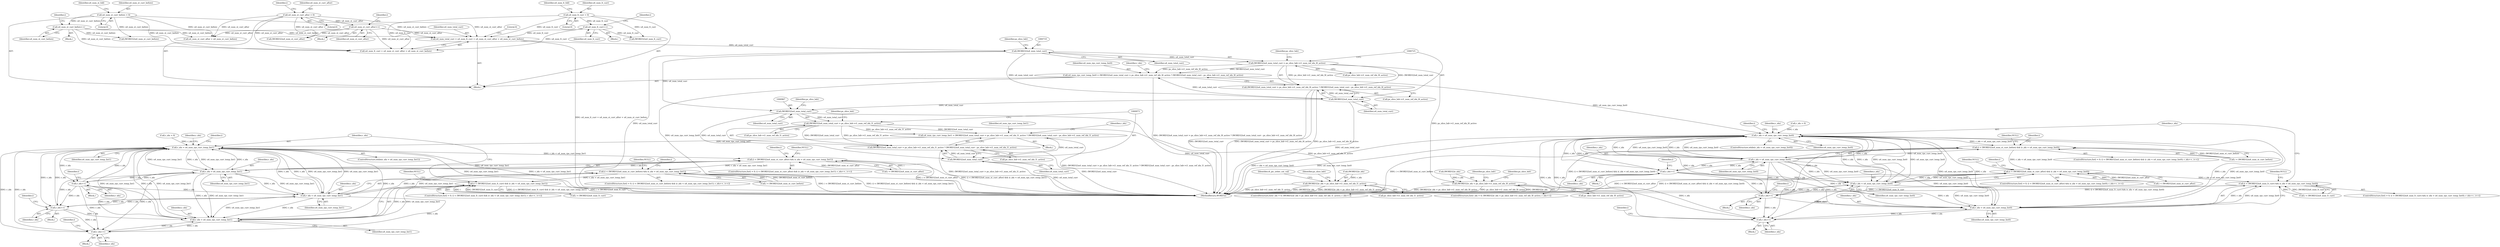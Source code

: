 digraph "0_Android_913d9e8d93d6b81bb8eac3fc2c1426651f5b259d_0@integer" {
"1000446" [label="(Call,u4_num_total_curr = u4_num_lt_curr + u4_num_st_curr_after + u4_num_st_curr_before)"];
"1000426" [label="(Call,u4_num_lt_curr++)"];
"1000354" [label="(Call,u4_num_lt_curr = 0)"];
"1000310" [label="(Call,u4_num_st_curr_after = 0)"];
"1000339" [label="(Call,u4_num_st_curr_after++)"];
"1000295" [label="(Call,u4_num_st_curr_before++)"];
"1000265" [label="(Call,u4_num_st_curr_before = 0)"];
"1000718" [label="(Call,(WORD32)u4_num_total_curr)"];
"1000717" [label="(Call,(WORD32)u4_num_total_curr > ps_slice_hdr->i1_num_ref_idx_l0_active)"];
"1000714" [label="(Call,u4_num_rps_curr_temp_list0 = (WORD32)u4_num_total_curr > ps_slice_hdr->i1_num_ref_idx_l0_active ? (WORD32)u4_num_total_curr : ps_slice_hdr->i1_num_ref_idx_l0_active)"];
"1000747" [label="(Call,r_idx < u4_num_rps_curr_temp_list0)"];
"1000755" [label="(Call,(i < (WORD32)u4_num_st_curr_before) && (r_idx < u4_num_rps_curr_temp_list0))"];
"1000797" [label="(Call,(i < (WORD32)u4_num_st_curr_after) && (r_idx < u4_num_rps_curr_temp_list0))"];
"1000839" [label="(Call,(i < (WORD32)u4_num_lt_curr) && (r_idx < u4_num_rps_curr_temp_list0))"];
"1000761" [label="(Call,r_idx < u4_num_rps_curr_temp_list0)"];
"1000765" [label="(Call,r_idx++)"];
"1000803" [label="(Call,r_idx < u4_num_rps_curr_temp_list0)"];
"1000807" [label="(Call,r_idx++)"];
"1000845" [label="(Call,r_idx < u4_num_rps_curr_temp_list0)"];
"1000849" [label="(Call,r_idx++)"];
"1000716" [label="(Call,(WORD32)u4_num_total_curr > ps_slice_hdr->i1_num_ref_idx_l0_active ? (WORD32)u4_num_total_curr : ps_slice_hdr->i1_num_ref_idx_l0_active)"];
"1000881" [label="(Call,(WORD32)r_idx < ps_slice_hdr->i1_num_ref_idx_l0_active)"];
"1000724" [label="(Call,(WORD32)u4_num_total_curr)"];
"1000966" [label="(Call,(WORD32)u4_num_total_curr)"];
"1000965" [label="(Call,(WORD32)u4_num_total_curr > ps_slice_hdr->i1_num_ref_idx_l1_active)"];
"1000962" [label="(Call,u4_num_rps_curr_temp_list1 = (WORD32)u4_num_total_curr > ps_slice_hdr->i1_num_ref_idx_l1_active ? (WORD32)u4_num_total_curr : ps_slice_hdr->i1_num_ref_idx_l1_active)"];
"1000982" [label="(Call,r_idx < u4_num_rps_curr_temp_list1)"];
"1000990" [label="(Call,(i < (WORD32)u4_num_st_curr_after) && (r_idx < u4_num_rps_curr_temp_list1))"];
"1001032" [label="(Call,(i < (WORD32)u4_num_st_curr_before) && (r_idx < u4_num_rps_curr_temp_list1))"];
"1001074" [label="(Call,(i < (WORD32)u4_num_lt_curr) && (r_idx < u4_num_rps_curr_temp_list1))"];
"1000996" [label="(Call,r_idx < u4_num_rps_curr_temp_list1)"];
"1001000" [label="(Call,r_idx++)"];
"1001038" [label="(Call,r_idx < u4_num_rps_curr_temp_list1)"];
"1001042" [label="(Call,r_idx++)"];
"1001080" [label="(Call,r_idx < u4_num_rps_curr_temp_list1)"];
"1001084" [label="(Call,r_idx++)"];
"1000964" [label="(Call,(WORD32)u4_num_total_curr > ps_slice_hdr->i1_num_ref_idx_l1_active ? (WORD32)u4_num_total_curr : ps_slice_hdr->i1_num_ref_idx_l1_active)"];
"1001116" [label="(Call,(WORD32)r_idx < ps_slice_hdr->i1_num_ref_idx_l1_active)"];
"1000972" [label="(Call,(WORD32)u4_num_total_curr)"];
"1001041" [label="(Block,)"];
"1000730" [label="(Call,r_idx = 0)"];
"1000765" [label="(Call,r_idx++)"];
"1000970" [label="(Identifier,ps_slice_hdr)"];
"1000315" [label="(Identifier,i)"];
"1000835" [label="(ControlStructure,for(i = 0; (i < (WORD32)u4_num_lt_curr) && (r_idx < u4_num_rps_curr_temp_list0); r_idx++, i++))"];
"1001040" [label="(Identifier,u4_num_rps_curr_temp_list1)"];
"1000714" [label="(Call,u4_num_rps_curr_temp_list0 = (WORD32)u4_num_total_curr > ps_slice_hdr->i1_num_ref_idx_l0_active ? (WORD32)u4_num_total_curr : ps_slice_hdr->i1_num_ref_idx_l0_active)"];
"1001083" [label="(Block,)"];
"1000999" [label="(Block,)"];
"1000808" [label="(Identifier,r_idx)"];
"1001070" [label="(ControlStructure,for(i = 0; (i < (WORD32)u4_num_lt_curr) && (r_idx < u4_num_rps_curr_temp_list1); r_idx++, i++))"];
"1000793" [label="(ControlStructure,for(i = 0; (i < (WORD32)u4_num_st_curr_after) && (r_idx < u4_num_rps_curr_temp_list0); r_idx++, i++))"];
"1000354" [label="(Call,u4_num_lt_curr = 0)"];
"1000877" [label="(ControlStructure,for(r_idx = 0; (WORD32)r_idx < ps_slice_hdr->i1_num_ref_idx_l0_active; r_idx++))"];
"1000958" [label="(Identifier,ps_slice_hdr)"];
"1000374" [label="(Identifier,i)"];
"1000986" [label="(ControlStructure,for(i = 0; (i < (WORD32)u4_num_st_curr_after) && (r_idx < u4_num_rps_curr_temp_list1); r_idx++, i++))"];
"1000295" [label="(Call,u4_num_st_curr_before++)"];
"1001087" [label="(Identifier,i)"];
"1000329" [label="(Block,)"];
"1000807" [label="(Call,r_idx++)"];
"1001007" [label="(Identifier,NULL)"];
"1000988" [label="(Identifier,i)"];
"1000718" [label="(Call,(WORD32)u4_num_total_curr)"];
"1000621" [label="(Call,(WORD32)u4_num_st_curr_before)"];
"1001032" [label="(Call,(i < (WORD32)u4_num_st_curr_before) && (r_idx < u4_num_rps_curr_temp_list1))"];
"1001081" [label="(Identifier,r_idx)"];
"1001001" [label="(Identifier,r_idx)"];
"1000852" [label="(Identifier,i)"];
"1000981" [label="(ControlStructure,while(r_idx < u4_num_rps_curr_temp_list1))"];
"1000964" [label="(Call,(WORD32)u4_num_total_curr > ps_slice_hdr->i1_num_ref_idx_l1_active ? (WORD32)u4_num_total_curr : ps_slice_hdr->i1_num_ref_idx_l1_active)"];
"1001042" [label="(Call,r_idx++)"];
"1000447" [label="(Identifier,u4_num_total_curr)"];
"1000969" [label="(Call,ps_slice_hdr->i1_num_ref_idx_l1_active)"];
"1001080" [label="(Call,r_idx < u4_num_rps_curr_temp_list1)"];
"1000731" [label="(Identifier,r_idx)"];
"1000963" [label="(Identifier,u4_num_rps_curr_temp_list1)"];
"1000751" [label="(ControlStructure,for(i = 0; (i < (WORD32)u4_num_st_curr_before) && (r_idx < u4_num_rps_curr_temp_list0); r_idx++, i++))"];
"1000856" [label="(Identifier,NULL)"];
"1000810" [label="(Identifier,i)"];
"1000991" [label="(Call,i < (WORD32)u4_num_st_curr_after)"];
"1001028" [label="(ControlStructure,for(i = 0; (i < (WORD32)u4_num_st_curr_before) && (r_idx < u4_num_rps_curr_temp_list1); r_idx++, i++))"];
"1001116" [label="(Call,(WORD32)r_idx < ps_slice_hdr->i1_num_ref_idx_l1_active)"];
"1000296" [label="(Identifier,u4_num_st_curr_before)"];
"1000747" [label="(Call,r_idx < u4_num_rps_curr_temp_list0)"];
"1000962" [label="(Call,u4_num_rps_curr_temp_list1 = (WORD32)u4_num_total_curr > ps_slice_hdr->i1_num_ref_idx_l1_active ? (WORD32)u4_num_total_curr : ps_slice_hdr->i1_num_ref_idx_l1_active)"];
"1000717" [label="(Call,(WORD32)u4_num_total_curr > ps_slice_hdr->i1_num_ref_idx_l0_active)"];
"1000761" [label="(Call,r_idx < u4_num_rps_curr_temp_list0)"];
"1000768" [label="(Identifier,i)"];
"1000845" [label="(Call,r_idx < u4_num_rps_curr_temp_list0)"];
"1001084" [label="(Call,r_idx++)"];
"1000323" [label="(Identifier,i)"];
"1000806" [label="(Block,)"];
"1000267" [label="(Literal,0)"];
"1000358" [label="(Identifier,u4_num_lt_foll)"];
"1000285" [label="(Block,)"];
"1001072" [label="(Identifier,i)"];
"1000756" [label="(Call,i < (WORD32)u4_num_st_curr_before)"];
"1000881" [label="(Call,(WORD32)r_idx < ps_slice_hdr->i1_num_ref_idx_l0_active)"];
"1000755" [label="(Call,(i < (WORD32)u4_num_st_curr_before) && (r_idx < u4_num_rps_curr_temp_list0))"];
"1000896" [label="(Identifier,ps_slice_hdr)"];
"1000978" [label="(Call,r_idx = 0)"];
"1000983" [label="(Identifier,r_idx)"];
"1000850" [label="(Identifier,r_idx)"];
"1000975" [label="(Call,ps_slice_hdr->i1_num_ref_idx_l1_active)"];
"1001033" [label="(Call,i < (WORD32)u4_num_st_curr_before)"];
"1000753" [label="(Identifier,i)"];
"1000961" [label="(Block,)"];
"1000339" [label="(Call,u4_num_st_curr_after++)"];
"1001043" [label="(Identifier,r_idx)"];
"1000763" [label="(Identifier,u4_num_rps_curr_temp_list0)"];
"1001030" [label="(Identifier,i)"];
"1000797" [label="(Call,(i < (WORD32)u4_num_st_curr_after) && (r_idx < u4_num_rps_curr_temp_list0))"];
"1000990" [label="(Call,(i < (WORD32)u4_num_st_curr_after) && (r_idx < u4_num_rps_curr_temp_list1))"];
"1000721" [label="(Call,ps_slice_hdr->i1_num_ref_idx_l0_active)"];
"1000966" [label="(Call,(WORD32)u4_num_total_curr)"];
"1001120" [label="(Call,ps_slice_hdr->i1_num_ref_idx_l1_active)"];
"1000446" [label="(Call,u4_num_total_curr = u4_num_lt_curr + u4_num_st_curr_after + u4_num_st_curr_before)"];
"1000837" [label="(Identifier,i)"];
"1000847" [label="(Identifier,u4_num_rps_curr_temp_list0)"];
"1000965" [label="(Call,(WORD32)u4_num_total_curr > ps_slice_hdr->i1_num_ref_idx_l1_active)"];
"1000746" [label="(ControlStructure,while(r_idx < u4_num_rps_curr_temp_list0))"];
"1000748" [label="(Identifier,r_idx)"];
"1000846" [label="(Identifier,r_idx)"];
"1000803" [label="(Call,r_idx < u4_num_rps_curr_temp_list0)"];
"1000727" [label="(Call,ps_slice_hdr->i1_num_ref_idx_l0_active)"];
"1000427" [label="(Identifier,u4_num_lt_curr)"];
"1000265" [label="(Call,u4_num_st_curr_before = 0)"];
"1000411" [label="(Block,)"];
"1000805" [label="(Identifier,u4_num_rps_curr_temp_list0)"];
"1001075" [label="(Call,i < (WORD32)u4_num_lt_curr)"];
"1000997" [label="(Identifier,r_idx)"];
"1001082" [label="(Identifier,u4_num_rps_curr_temp_list1)"];
"1000849" [label="(Call,r_idx++)"];
"1001112" [label="(ControlStructure,for(r_idx = 0; (WORD32)r_idx < ps_slice_hdr->i1_num_ref_idx_l1_active; r_idx++))"];
"1000356" [label="(Literal,0)"];
"1000716" [label="(Call,(WORD32)u4_num_total_curr > ps_slice_hdr->i1_num_ref_idx_l0_active ? (WORD32)u4_num_total_curr : ps_slice_hdr->i1_num_ref_idx_l0_active)"];
"1000455" [label="(Literal,0)"];
"1000984" [label="(Identifier,u4_num_rps_curr_temp_list1)"];
"1000495" [label="(Call,(WORD32)u4_num_lt_curr)"];
"1000715" [label="(Identifier,u4_num_rps_curr_temp_list0)"];
"1000848" [label="(Block,)"];
"1000728" [label="(Identifier,ps_slice_hdr)"];
"1000279" [label="(Identifier,i)"];
"1001131" [label="(Identifier,ps_slice_hdr)"];
"1000974" [label="(Identifier,u4_num_total_curr)"];
"1000312" [label="(Literal,0)"];
"1000972" [label="(Call,(WORD32)u4_num_total_curr)"];
"1001003" [label="(Identifier,i)"];
"1000269" [label="(Identifier,u4_num_st_foll)"];
"1000448" [label="(Call,u4_num_lt_curr + u4_num_st_curr_after + u4_num_st_curr_before)"];
"1001045" [label="(Identifier,i)"];
"1001074" [label="(Call,(i < (WORD32)u4_num_lt_curr) && (r_idx < u4_num_rps_curr_temp_list1))"];
"1000450" [label="(Call,u4_num_st_curr_after + u4_num_st_curr_before)"];
"1000112" [label="(Block,)"];
"1000340" [label="(Identifier,u4_num_st_curr_after)"];
"1000814" [label="(Identifier,NULL)"];
"1000772" [label="(Identifier,NULL)"];
"1000749" [label="(Identifier,u4_num_rps_curr_temp_list0)"];
"1001091" [label="(Identifier,NULL)"];
"1000764" [label="(Block,)"];
"1000982" [label="(Call,r_idx < u4_num_rps_curr_temp_list1)"];
"1000426" [label="(Call,u4_num_lt_curr++)"];
"1001117" [label="(Call,(WORD32)r_idx)"];
"1000798" [label="(Call,i < (WORD32)u4_num_st_curr_after)"];
"1001191" [label="(Identifier,i4_pic_order_cnt_val)"];
"1000804" [label="(Identifier,r_idx)"];
"1001049" [label="(Identifier,NULL)"];
"1001085" [label="(Identifier,r_idx)"];
"1000311" [label="(Identifier,u4_num_st_curr_after)"];
"1000998" [label="(Identifier,u4_num_rps_curr_temp_list1)"];
"1000879" [label="(Identifier,r_idx)"];
"1000355" [label="(Identifier,u4_num_lt_curr)"];
"1000654" [label="(Call,(WORD32)u4_num_st_curr_after)"];
"1000968" [label="(Identifier,u4_num_total_curr)"];
"1000720" [label="(Identifier,u4_num_total_curr)"];
"1000882" [label="(Call,(WORD32)r_idx)"];
"1000885" [label="(Call,ps_slice_hdr->i1_num_ref_idx_l0_active)"];
"1000976" [label="(Identifier,ps_slice_hdr)"];
"1001114" [label="(Identifier,r_idx)"];
"1000839" [label="(Call,(i < (WORD32)u4_num_lt_curr) && (r_idx < u4_num_rps_curr_temp_list0))"];
"1000724" [label="(Call,(WORD32)u4_num_total_curr)"];
"1001039" [label="(Identifier,r_idx)"];
"1000840" [label="(Call,i < (WORD32)u4_num_lt_curr)"];
"1000310" [label="(Call,u4_num_st_curr_after = 0)"];
"1000979" [label="(Identifier,r_idx)"];
"1000996" [label="(Call,r_idx < u4_num_rps_curr_temp_list1)"];
"1001038" [label="(Call,r_idx < u4_num_rps_curr_temp_list1)"];
"1000766" [label="(Identifier,r_idx)"];
"1000266" [label="(Identifier,u4_num_st_curr_before)"];
"1000795" [label="(Identifier,i)"];
"1001297" [label="(MethodReturn,WORD32)"];
"1000762" [label="(Identifier,r_idx)"];
"1000722" [label="(Identifier,ps_slice_hdr)"];
"1000726" [label="(Identifier,u4_num_total_curr)"];
"1001000" [label="(Call,r_idx++)"];
"1000446" -> "1000112"  [label="AST: "];
"1000446" -> "1000448"  [label="CFG: "];
"1000447" -> "1000446"  [label="AST: "];
"1000448" -> "1000446"  [label="AST: "];
"1000455" -> "1000446"  [label="CFG: "];
"1000446" -> "1001297"  [label="DDG: u4_num_lt_curr + u4_num_st_curr_after + u4_num_st_curr_before"];
"1000426" -> "1000446"  [label="DDG: u4_num_lt_curr"];
"1000354" -> "1000446"  [label="DDG: u4_num_lt_curr"];
"1000310" -> "1000446"  [label="DDG: u4_num_st_curr_after"];
"1000339" -> "1000446"  [label="DDG: u4_num_st_curr_after"];
"1000295" -> "1000446"  [label="DDG: u4_num_st_curr_before"];
"1000265" -> "1000446"  [label="DDG: u4_num_st_curr_before"];
"1000446" -> "1000718"  [label="DDG: u4_num_total_curr"];
"1000426" -> "1000411"  [label="AST: "];
"1000426" -> "1000427"  [label="CFG: "];
"1000427" -> "1000426"  [label="AST: "];
"1000374" -> "1000426"  [label="CFG: "];
"1000354" -> "1000426"  [label="DDG: u4_num_lt_curr"];
"1000426" -> "1000448"  [label="DDG: u4_num_lt_curr"];
"1000426" -> "1000495"  [label="DDG: u4_num_lt_curr"];
"1000354" -> "1000112"  [label="AST: "];
"1000354" -> "1000356"  [label="CFG: "];
"1000355" -> "1000354"  [label="AST: "];
"1000356" -> "1000354"  [label="AST: "];
"1000358" -> "1000354"  [label="CFG: "];
"1000354" -> "1000448"  [label="DDG: u4_num_lt_curr"];
"1000354" -> "1000495"  [label="DDG: u4_num_lt_curr"];
"1000310" -> "1000112"  [label="AST: "];
"1000310" -> "1000312"  [label="CFG: "];
"1000311" -> "1000310"  [label="AST: "];
"1000312" -> "1000310"  [label="AST: "];
"1000315" -> "1000310"  [label="CFG: "];
"1000310" -> "1000339"  [label="DDG: u4_num_st_curr_after"];
"1000310" -> "1000448"  [label="DDG: u4_num_st_curr_after"];
"1000310" -> "1000450"  [label="DDG: u4_num_st_curr_after"];
"1000310" -> "1000654"  [label="DDG: u4_num_st_curr_after"];
"1000339" -> "1000329"  [label="AST: "];
"1000339" -> "1000340"  [label="CFG: "];
"1000340" -> "1000339"  [label="AST: "];
"1000323" -> "1000339"  [label="CFG: "];
"1000339" -> "1000448"  [label="DDG: u4_num_st_curr_after"];
"1000339" -> "1000450"  [label="DDG: u4_num_st_curr_after"];
"1000339" -> "1000654"  [label="DDG: u4_num_st_curr_after"];
"1000295" -> "1000285"  [label="AST: "];
"1000295" -> "1000296"  [label="CFG: "];
"1000296" -> "1000295"  [label="AST: "];
"1000279" -> "1000295"  [label="CFG: "];
"1000265" -> "1000295"  [label="DDG: u4_num_st_curr_before"];
"1000295" -> "1000448"  [label="DDG: u4_num_st_curr_before"];
"1000295" -> "1000450"  [label="DDG: u4_num_st_curr_before"];
"1000295" -> "1000621"  [label="DDG: u4_num_st_curr_before"];
"1000265" -> "1000112"  [label="AST: "];
"1000265" -> "1000267"  [label="CFG: "];
"1000266" -> "1000265"  [label="AST: "];
"1000267" -> "1000265"  [label="AST: "];
"1000269" -> "1000265"  [label="CFG: "];
"1000265" -> "1000448"  [label="DDG: u4_num_st_curr_before"];
"1000265" -> "1000450"  [label="DDG: u4_num_st_curr_before"];
"1000265" -> "1000621"  [label="DDG: u4_num_st_curr_before"];
"1000718" -> "1000717"  [label="AST: "];
"1000718" -> "1000720"  [label="CFG: "];
"1000719" -> "1000718"  [label="AST: "];
"1000720" -> "1000718"  [label="AST: "];
"1000722" -> "1000718"  [label="CFG: "];
"1000718" -> "1001297"  [label="DDG: u4_num_total_curr"];
"1000718" -> "1000717"  [label="DDG: u4_num_total_curr"];
"1000718" -> "1000724"  [label="DDG: u4_num_total_curr"];
"1000718" -> "1000966"  [label="DDG: u4_num_total_curr"];
"1000717" -> "1000716"  [label="AST: "];
"1000717" -> "1000721"  [label="CFG: "];
"1000721" -> "1000717"  [label="AST: "];
"1000725" -> "1000717"  [label="CFG: "];
"1000728" -> "1000717"  [label="CFG: "];
"1000717" -> "1000714"  [label="DDG: (WORD32)u4_num_total_curr"];
"1000717" -> "1000714"  [label="DDG: ps_slice_hdr->i1_num_ref_idx_l0_active"];
"1000717" -> "1000716"  [label="DDG: (WORD32)u4_num_total_curr"];
"1000717" -> "1000716"  [label="DDG: ps_slice_hdr->i1_num_ref_idx_l0_active"];
"1000717" -> "1000881"  [label="DDG: ps_slice_hdr->i1_num_ref_idx_l0_active"];
"1000714" -> "1000112"  [label="AST: "];
"1000714" -> "1000716"  [label="CFG: "];
"1000715" -> "1000714"  [label="AST: "];
"1000716" -> "1000714"  [label="AST: "];
"1000731" -> "1000714"  [label="CFG: "];
"1000714" -> "1001297"  [label="DDG: (WORD32)u4_num_total_curr > ps_slice_hdr->i1_num_ref_idx_l0_active ? (WORD32)u4_num_total_curr : ps_slice_hdr->i1_num_ref_idx_l0_active"];
"1000714" -> "1001297"  [label="DDG: u4_num_rps_curr_temp_list0"];
"1000724" -> "1000714"  [label="DDG: u4_num_total_curr"];
"1000714" -> "1000747"  [label="DDG: u4_num_rps_curr_temp_list0"];
"1000747" -> "1000746"  [label="AST: "];
"1000747" -> "1000749"  [label="CFG: "];
"1000748" -> "1000747"  [label="AST: "];
"1000749" -> "1000747"  [label="AST: "];
"1000753" -> "1000747"  [label="CFG: "];
"1000879" -> "1000747"  [label="CFG: "];
"1000747" -> "1001297"  [label="DDG: r_idx < u4_num_rps_curr_temp_list0"];
"1000747" -> "1001297"  [label="DDG: u4_num_rps_curr_temp_list0"];
"1000761" -> "1000747"  [label="DDG: r_idx"];
"1000761" -> "1000747"  [label="DDG: u4_num_rps_curr_temp_list0"];
"1000849" -> "1000747"  [label="DDG: r_idx"];
"1000845" -> "1000747"  [label="DDG: r_idx"];
"1000845" -> "1000747"  [label="DDG: u4_num_rps_curr_temp_list0"];
"1000765" -> "1000747"  [label="DDG: r_idx"];
"1000730" -> "1000747"  [label="DDG: r_idx"];
"1000803" -> "1000747"  [label="DDG: r_idx"];
"1000803" -> "1000747"  [label="DDG: u4_num_rps_curr_temp_list0"];
"1000807" -> "1000747"  [label="DDG: r_idx"];
"1000747" -> "1000755"  [label="DDG: r_idx < u4_num_rps_curr_temp_list0"];
"1000747" -> "1000761"  [label="DDG: r_idx"];
"1000747" -> "1000761"  [label="DDG: u4_num_rps_curr_temp_list0"];
"1000747" -> "1000765"  [label="DDG: r_idx"];
"1000747" -> "1000803"  [label="DDG: r_idx"];
"1000747" -> "1000803"  [label="DDG: u4_num_rps_curr_temp_list0"];
"1000747" -> "1000807"  [label="DDG: r_idx"];
"1000747" -> "1000845"  [label="DDG: r_idx"];
"1000747" -> "1000845"  [label="DDG: u4_num_rps_curr_temp_list0"];
"1000747" -> "1000849"  [label="DDG: r_idx"];
"1000755" -> "1000751"  [label="AST: "];
"1000755" -> "1000756"  [label="CFG: "];
"1000755" -> "1000761"  [label="CFG: "];
"1000756" -> "1000755"  [label="AST: "];
"1000761" -> "1000755"  [label="AST: "];
"1000772" -> "1000755"  [label="CFG: "];
"1000795" -> "1000755"  [label="CFG: "];
"1000755" -> "1001297"  [label="DDG: (i < (WORD32)u4_num_st_curr_before) && (r_idx < u4_num_rps_curr_temp_list0)"];
"1000755" -> "1001297"  [label="DDG: i < (WORD32)u4_num_st_curr_before"];
"1000756" -> "1000755"  [label="DDG: i"];
"1000756" -> "1000755"  [label="DDG: (WORD32)u4_num_st_curr_before"];
"1000761" -> "1000755"  [label="DDG: r_idx"];
"1000761" -> "1000755"  [label="DDG: u4_num_rps_curr_temp_list0"];
"1000755" -> "1000797"  [label="DDG: r_idx < u4_num_rps_curr_temp_list0"];
"1000797" -> "1000793"  [label="AST: "];
"1000797" -> "1000798"  [label="CFG: "];
"1000797" -> "1000803"  [label="CFG: "];
"1000798" -> "1000797"  [label="AST: "];
"1000803" -> "1000797"  [label="AST: "];
"1000814" -> "1000797"  [label="CFG: "];
"1000837" -> "1000797"  [label="CFG: "];
"1000797" -> "1001297"  [label="DDG: i < (WORD32)u4_num_st_curr_after"];
"1000797" -> "1001297"  [label="DDG: (i < (WORD32)u4_num_st_curr_after) && (r_idx < u4_num_rps_curr_temp_list0)"];
"1000798" -> "1000797"  [label="DDG: i"];
"1000798" -> "1000797"  [label="DDG: (WORD32)u4_num_st_curr_after"];
"1000803" -> "1000797"  [label="DDG: r_idx"];
"1000803" -> "1000797"  [label="DDG: u4_num_rps_curr_temp_list0"];
"1000797" -> "1000839"  [label="DDG: r_idx < u4_num_rps_curr_temp_list0"];
"1000839" -> "1000835"  [label="AST: "];
"1000839" -> "1000840"  [label="CFG: "];
"1000839" -> "1000845"  [label="CFG: "];
"1000840" -> "1000839"  [label="AST: "];
"1000845" -> "1000839"  [label="AST: "];
"1000748" -> "1000839"  [label="CFG: "];
"1000856" -> "1000839"  [label="CFG: "];
"1000839" -> "1001297"  [label="DDG: (i < (WORD32)u4_num_lt_curr) && (r_idx < u4_num_rps_curr_temp_list0)"];
"1000839" -> "1001297"  [label="DDG: i < (WORD32)u4_num_lt_curr"];
"1000840" -> "1000839"  [label="DDG: i"];
"1000840" -> "1000839"  [label="DDG: (WORD32)u4_num_lt_curr"];
"1000845" -> "1000839"  [label="DDG: r_idx"];
"1000845" -> "1000839"  [label="DDG: u4_num_rps_curr_temp_list0"];
"1000761" -> "1000763"  [label="CFG: "];
"1000762" -> "1000761"  [label="AST: "];
"1000763" -> "1000761"  [label="AST: "];
"1000765" -> "1000761"  [label="DDG: r_idx"];
"1000761" -> "1000765"  [label="DDG: r_idx"];
"1000761" -> "1000803"  [label="DDG: r_idx"];
"1000761" -> "1000803"  [label="DDG: u4_num_rps_curr_temp_list0"];
"1000761" -> "1000807"  [label="DDG: r_idx"];
"1000761" -> "1000845"  [label="DDG: r_idx"];
"1000761" -> "1000845"  [label="DDG: u4_num_rps_curr_temp_list0"];
"1000761" -> "1000849"  [label="DDG: r_idx"];
"1000765" -> "1000764"  [label="AST: "];
"1000765" -> "1000766"  [label="CFG: "];
"1000766" -> "1000765"  [label="AST: "];
"1000768" -> "1000765"  [label="CFG: "];
"1000765" -> "1000803"  [label="DDG: r_idx"];
"1000765" -> "1000807"  [label="DDG: r_idx"];
"1000765" -> "1000845"  [label="DDG: r_idx"];
"1000765" -> "1000849"  [label="DDG: r_idx"];
"1000803" -> "1000805"  [label="CFG: "];
"1000804" -> "1000803"  [label="AST: "];
"1000805" -> "1000803"  [label="AST: "];
"1000807" -> "1000803"  [label="DDG: r_idx"];
"1000803" -> "1000807"  [label="DDG: r_idx"];
"1000803" -> "1000845"  [label="DDG: r_idx"];
"1000803" -> "1000845"  [label="DDG: u4_num_rps_curr_temp_list0"];
"1000803" -> "1000849"  [label="DDG: r_idx"];
"1000807" -> "1000806"  [label="AST: "];
"1000807" -> "1000808"  [label="CFG: "];
"1000808" -> "1000807"  [label="AST: "];
"1000810" -> "1000807"  [label="CFG: "];
"1000807" -> "1000845"  [label="DDG: r_idx"];
"1000807" -> "1000849"  [label="DDG: r_idx"];
"1000845" -> "1000847"  [label="CFG: "];
"1000846" -> "1000845"  [label="AST: "];
"1000847" -> "1000845"  [label="AST: "];
"1000849" -> "1000845"  [label="DDG: r_idx"];
"1000845" -> "1000849"  [label="DDG: r_idx"];
"1000849" -> "1000848"  [label="AST: "];
"1000849" -> "1000850"  [label="CFG: "];
"1000850" -> "1000849"  [label="AST: "];
"1000852" -> "1000849"  [label="CFG: "];
"1000716" -> "1000724"  [label="CFG: "];
"1000716" -> "1000727"  [label="CFG: "];
"1000724" -> "1000716"  [label="AST: "];
"1000727" -> "1000716"  [label="AST: "];
"1000716" -> "1001297"  [label="DDG: (WORD32)u4_num_total_curr"];
"1000716" -> "1001297"  [label="DDG: ps_slice_hdr->i1_num_ref_idx_l0_active"];
"1000716" -> "1001297"  [label="DDG: (WORD32)u4_num_total_curr > ps_slice_hdr->i1_num_ref_idx_l0_active"];
"1000724" -> "1000716"  [label="DDG: u4_num_total_curr"];
"1000881" -> "1000877"  [label="AST: "];
"1000881" -> "1000885"  [label="CFG: "];
"1000882" -> "1000881"  [label="AST: "];
"1000885" -> "1000881"  [label="AST: "];
"1000896" -> "1000881"  [label="CFG: "];
"1000958" -> "1000881"  [label="CFG: "];
"1000881" -> "1001297"  [label="DDG: (WORD32)r_idx < ps_slice_hdr->i1_num_ref_idx_l0_active"];
"1000881" -> "1001297"  [label="DDG: ps_slice_hdr->i1_num_ref_idx_l0_active"];
"1000881" -> "1001297"  [label="DDG: (WORD32)r_idx"];
"1000882" -> "1000881"  [label="DDG: r_idx"];
"1000724" -> "1000726"  [label="CFG: "];
"1000725" -> "1000724"  [label="AST: "];
"1000726" -> "1000724"  [label="AST: "];
"1000724" -> "1001297"  [label="DDG: u4_num_total_curr"];
"1000724" -> "1000966"  [label="DDG: u4_num_total_curr"];
"1000966" -> "1000965"  [label="AST: "];
"1000966" -> "1000968"  [label="CFG: "];
"1000967" -> "1000966"  [label="AST: "];
"1000968" -> "1000966"  [label="AST: "];
"1000970" -> "1000966"  [label="CFG: "];
"1000966" -> "1001297"  [label="DDG: u4_num_total_curr"];
"1000966" -> "1000965"  [label="DDG: u4_num_total_curr"];
"1000966" -> "1000972"  [label="DDG: u4_num_total_curr"];
"1000965" -> "1000964"  [label="AST: "];
"1000965" -> "1000969"  [label="CFG: "];
"1000969" -> "1000965"  [label="AST: "];
"1000973" -> "1000965"  [label="CFG: "];
"1000976" -> "1000965"  [label="CFG: "];
"1000965" -> "1000962"  [label="DDG: (WORD32)u4_num_total_curr"];
"1000965" -> "1000962"  [label="DDG: ps_slice_hdr->i1_num_ref_idx_l1_active"];
"1000965" -> "1000964"  [label="DDG: (WORD32)u4_num_total_curr"];
"1000965" -> "1000964"  [label="DDG: ps_slice_hdr->i1_num_ref_idx_l1_active"];
"1000965" -> "1001116"  [label="DDG: ps_slice_hdr->i1_num_ref_idx_l1_active"];
"1000962" -> "1000961"  [label="AST: "];
"1000962" -> "1000964"  [label="CFG: "];
"1000963" -> "1000962"  [label="AST: "];
"1000964" -> "1000962"  [label="AST: "];
"1000979" -> "1000962"  [label="CFG: "];
"1000962" -> "1001297"  [label="DDG: (WORD32)u4_num_total_curr > ps_slice_hdr->i1_num_ref_idx_l1_active ? (WORD32)u4_num_total_curr : ps_slice_hdr->i1_num_ref_idx_l1_active"];
"1000972" -> "1000962"  [label="DDG: u4_num_total_curr"];
"1000962" -> "1000982"  [label="DDG: u4_num_rps_curr_temp_list1"];
"1000982" -> "1000981"  [label="AST: "];
"1000982" -> "1000984"  [label="CFG: "];
"1000983" -> "1000982"  [label="AST: "];
"1000984" -> "1000982"  [label="AST: "];
"1000988" -> "1000982"  [label="CFG: "];
"1001114" -> "1000982"  [label="CFG: "];
"1000982" -> "1001297"  [label="DDG: u4_num_rps_curr_temp_list1"];
"1000982" -> "1001297"  [label="DDG: r_idx < u4_num_rps_curr_temp_list1"];
"1000978" -> "1000982"  [label="DDG: r_idx"];
"1001084" -> "1000982"  [label="DDG: r_idx"];
"1000996" -> "1000982"  [label="DDG: r_idx"];
"1000996" -> "1000982"  [label="DDG: u4_num_rps_curr_temp_list1"];
"1001000" -> "1000982"  [label="DDG: r_idx"];
"1001042" -> "1000982"  [label="DDG: r_idx"];
"1001080" -> "1000982"  [label="DDG: r_idx"];
"1001080" -> "1000982"  [label="DDG: u4_num_rps_curr_temp_list1"];
"1001038" -> "1000982"  [label="DDG: r_idx"];
"1001038" -> "1000982"  [label="DDG: u4_num_rps_curr_temp_list1"];
"1000982" -> "1000990"  [label="DDG: r_idx < u4_num_rps_curr_temp_list1"];
"1000982" -> "1000996"  [label="DDG: r_idx"];
"1000982" -> "1000996"  [label="DDG: u4_num_rps_curr_temp_list1"];
"1000982" -> "1001000"  [label="DDG: r_idx"];
"1000982" -> "1001038"  [label="DDG: r_idx"];
"1000982" -> "1001038"  [label="DDG: u4_num_rps_curr_temp_list1"];
"1000982" -> "1001042"  [label="DDG: r_idx"];
"1000982" -> "1001080"  [label="DDG: r_idx"];
"1000982" -> "1001080"  [label="DDG: u4_num_rps_curr_temp_list1"];
"1000982" -> "1001084"  [label="DDG: r_idx"];
"1000990" -> "1000986"  [label="AST: "];
"1000990" -> "1000991"  [label="CFG: "];
"1000990" -> "1000996"  [label="CFG: "];
"1000991" -> "1000990"  [label="AST: "];
"1000996" -> "1000990"  [label="AST: "];
"1001007" -> "1000990"  [label="CFG: "];
"1001030" -> "1000990"  [label="CFG: "];
"1000990" -> "1001297"  [label="DDG: i < (WORD32)u4_num_st_curr_after"];
"1000990" -> "1001297"  [label="DDG: (i < (WORD32)u4_num_st_curr_after) && (r_idx < u4_num_rps_curr_temp_list1)"];
"1000991" -> "1000990"  [label="DDG: i"];
"1000991" -> "1000990"  [label="DDG: (WORD32)u4_num_st_curr_after"];
"1000996" -> "1000990"  [label="DDG: r_idx"];
"1000996" -> "1000990"  [label="DDG: u4_num_rps_curr_temp_list1"];
"1000990" -> "1001032"  [label="DDG: r_idx < u4_num_rps_curr_temp_list1"];
"1001032" -> "1001028"  [label="AST: "];
"1001032" -> "1001033"  [label="CFG: "];
"1001032" -> "1001038"  [label="CFG: "];
"1001033" -> "1001032"  [label="AST: "];
"1001038" -> "1001032"  [label="AST: "];
"1001049" -> "1001032"  [label="CFG: "];
"1001072" -> "1001032"  [label="CFG: "];
"1001032" -> "1001297"  [label="DDG: i < (WORD32)u4_num_st_curr_before"];
"1001032" -> "1001297"  [label="DDG: (i < (WORD32)u4_num_st_curr_before) && (r_idx < u4_num_rps_curr_temp_list1)"];
"1001033" -> "1001032"  [label="DDG: i"];
"1001033" -> "1001032"  [label="DDG: (WORD32)u4_num_st_curr_before"];
"1001038" -> "1001032"  [label="DDG: r_idx"];
"1001038" -> "1001032"  [label="DDG: u4_num_rps_curr_temp_list1"];
"1001032" -> "1001074"  [label="DDG: r_idx < u4_num_rps_curr_temp_list1"];
"1001074" -> "1001070"  [label="AST: "];
"1001074" -> "1001075"  [label="CFG: "];
"1001074" -> "1001080"  [label="CFG: "];
"1001075" -> "1001074"  [label="AST: "];
"1001080" -> "1001074"  [label="AST: "];
"1000983" -> "1001074"  [label="CFG: "];
"1001091" -> "1001074"  [label="CFG: "];
"1001074" -> "1001297"  [label="DDG: i < (WORD32)u4_num_lt_curr"];
"1001074" -> "1001297"  [label="DDG: (i < (WORD32)u4_num_lt_curr) && (r_idx < u4_num_rps_curr_temp_list1)"];
"1001075" -> "1001074"  [label="DDG: i"];
"1001075" -> "1001074"  [label="DDG: (WORD32)u4_num_lt_curr"];
"1001080" -> "1001074"  [label="DDG: r_idx"];
"1001080" -> "1001074"  [label="DDG: u4_num_rps_curr_temp_list1"];
"1000996" -> "1000998"  [label="CFG: "];
"1000997" -> "1000996"  [label="AST: "];
"1000998" -> "1000996"  [label="AST: "];
"1001000" -> "1000996"  [label="DDG: r_idx"];
"1000996" -> "1001000"  [label="DDG: r_idx"];
"1000996" -> "1001038"  [label="DDG: r_idx"];
"1000996" -> "1001038"  [label="DDG: u4_num_rps_curr_temp_list1"];
"1000996" -> "1001042"  [label="DDG: r_idx"];
"1000996" -> "1001080"  [label="DDG: r_idx"];
"1000996" -> "1001080"  [label="DDG: u4_num_rps_curr_temp_list1"];
"1000996" -> "1001084"  [label="DDG: r_idx"];
"1001000" -> "1000999"  [label="AST: "];
"1001000" -> "1001001"  [label="CFG: "];
"1001001" -> "1001000"  [label="AST: "];
"1001003" -> "1001000"  [label="CFG: "];
"1001000" -> "1001038"  [label="DDG: r_idx"];
"1001000" -> "1001042"  [label="DDG: r_idx"];
"1001000" -> "1001080"  [label="DDG: r_idx"];
"1001000" -> "1001084"  [label="DDG: r_idx"];
"1001038" -> "1001040"  [label="CFG: "];
"1001039" -> "1001038"  [label="AST: "];
"1001040" -> "1001038"  [label="AST: "];
"1001042" -> "1001038"  [label="DDG: r_idx"];
"1001038" -> "1001042"  [label="DDG: r_idx"];
"1001038" -> "1001080"  [label="DDG: r_idx"];
"1001038" -> "1001080"  [label="DDG: u4_num_rps_curr_temp_list1"];
"1001038" -> "1001084"  [label="DDG: r_idx"];
"1001042" -> "1001041"  [label="AST: "];
"1001042" -> "1001043"  [label="CFG: "];
"1001043" -> "1001042"  [label="AST: "];
"1001045" -> "1001042"  [label="CFG: "];
"1001042" -> "1001080"  [label="DDG: r_idx"];
"1001042" -> "1001084"  [label="DDG: r_idx"];
"1001080" -> "1001082"  [label="CFG: "];
"1001081" -> "1001080"  [label="AST: "];
"1001082" -> "1001080"  [label="AST: "];
"1001084" -> "1001080"  [label="DDG: r_idx"];
"1001080" -> "1001084"  [label="DDG: r_idx"];
"1001084" -> "1001083"  [label="AST: "];
"1001084" -> "1001085"  [label="CFG: "];
"1001085" -> "1001084"  [label="AST: "];
"1001087" -> "1001084"  [label="CFG: "];
"1000964" -> "1000972"  [label="CFG: "];
"1000964" -> "1000975"  [label="CFG: "];
"1000972" -> "1000964"  [label="AST: "];
"1000975" -> "1000964"  [label="AST: "];
"1000964" -> "1001297"  [label="DDG: (WORD32)u4_num_total_curr"];
"1000964" -> "1001297"  [label="DDG: (WORD32)u4_num_total_curr > ps_slice_hdr->i1_num_ref_idx_l1_active"];
"1000972" -> "1000964"  [label="DDG: u4_num_total_curr"];
"1001116" -> "1001112"  [label="AST: "];
"1001116" -> "1001120"  [label="CFG: "];
"1001117" -> "1001116"  [label="AST: "];
"1001120" -> "1001116"  [label="AST: "];
"1001131" -> "1001116"  [label="CFG: "];
"1001191" -> "1001116"  [label="CFG: "];
"1001116" -> "1001297"  [label="DDG: (WORD32)r_idx < ps_slice_hdr->i1_num_ref_idx_l1_active"];
"1001116" -> "1001297"  [label="DDG: ps_slice_hdr->i1_num_ref_idx_l1_active"];
"1001116" -> "1001297"  [label="DDG: (WORD32)r_idx"];
"1001117" -> "1001116"  [label="DDG: r_idx"];
"1000972" -> "1000974"  [label="CFG: "];
"1000973" -> "1000972"  [label="AST: "];
"1000974" -> "1000972"  [label="AST: "];
"1000972" -> "1001297"  [label="DDG: u4_num_total_curr"];
}
